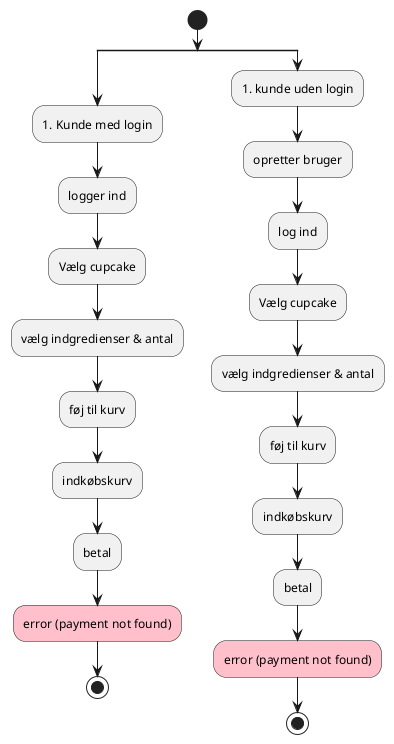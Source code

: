 @startuml
start
split
:#Kunde med login;
  :logger ind;
  :Vælg cupcake;
  :vælg indgredienser & antal;
  :føj til kurv;
  :indkøbskurv;
  :betal;
  #pink:error (payment not found);
  stop
  split again
:#kunde uden login;
  :opretter bruger;
  :log ind;
  :Vælg cupcake;
  :vælg indgredienser & antal;
  :føj til kurv;
  :indkøbskurv;
  :betal;
  #pink:error (payment not found);
stop
@enduml